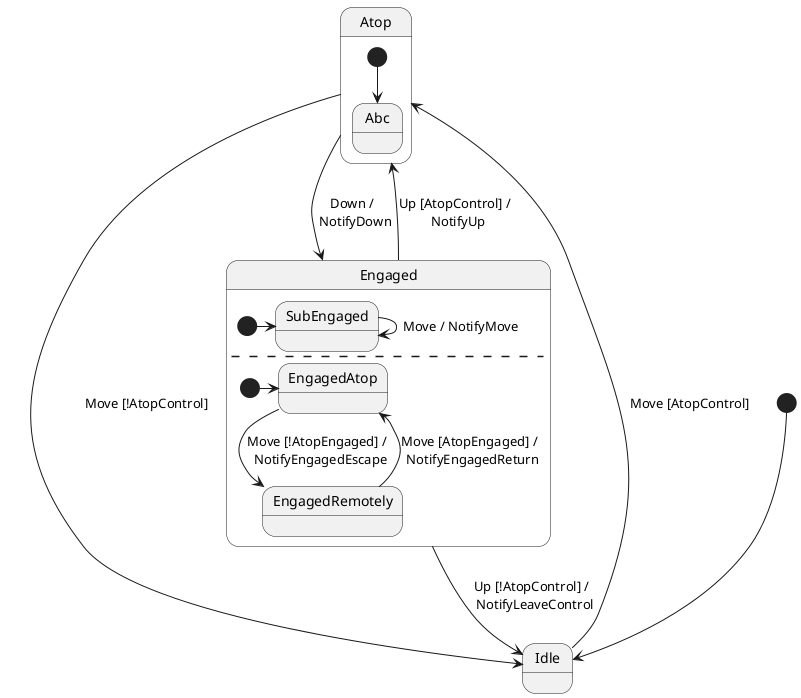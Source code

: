 @startuml

[*] --> Idle

Atop --> Engaged: Down / \n NotifyDown

Atop -> Idle: Move [!AtopControl]

Idle -> Atop: Move [AtopControl]

state Atop {
    [*] --> Abc
}

Engaged --> Idle: Up [!AtopControl] / \n NotifyLeaveControl
Engaged --> Atop: Up [AtopControl] / \n NotifyUp

state Engaged {
    [*] -> SubEngaged

    SubEngaged --> SubEngaged: Move / NotifyMove
    --
    [*] -> EngagedAtop
    EngagedAtop --> EngagedRemotely: Move [!AtopEngaged] / \n NotifyEngagedEscape

    EngagedRemotely -> EngagedAtop: Move [AtopEngaged] / \n NotifyEngagedReturn

}

@enduml